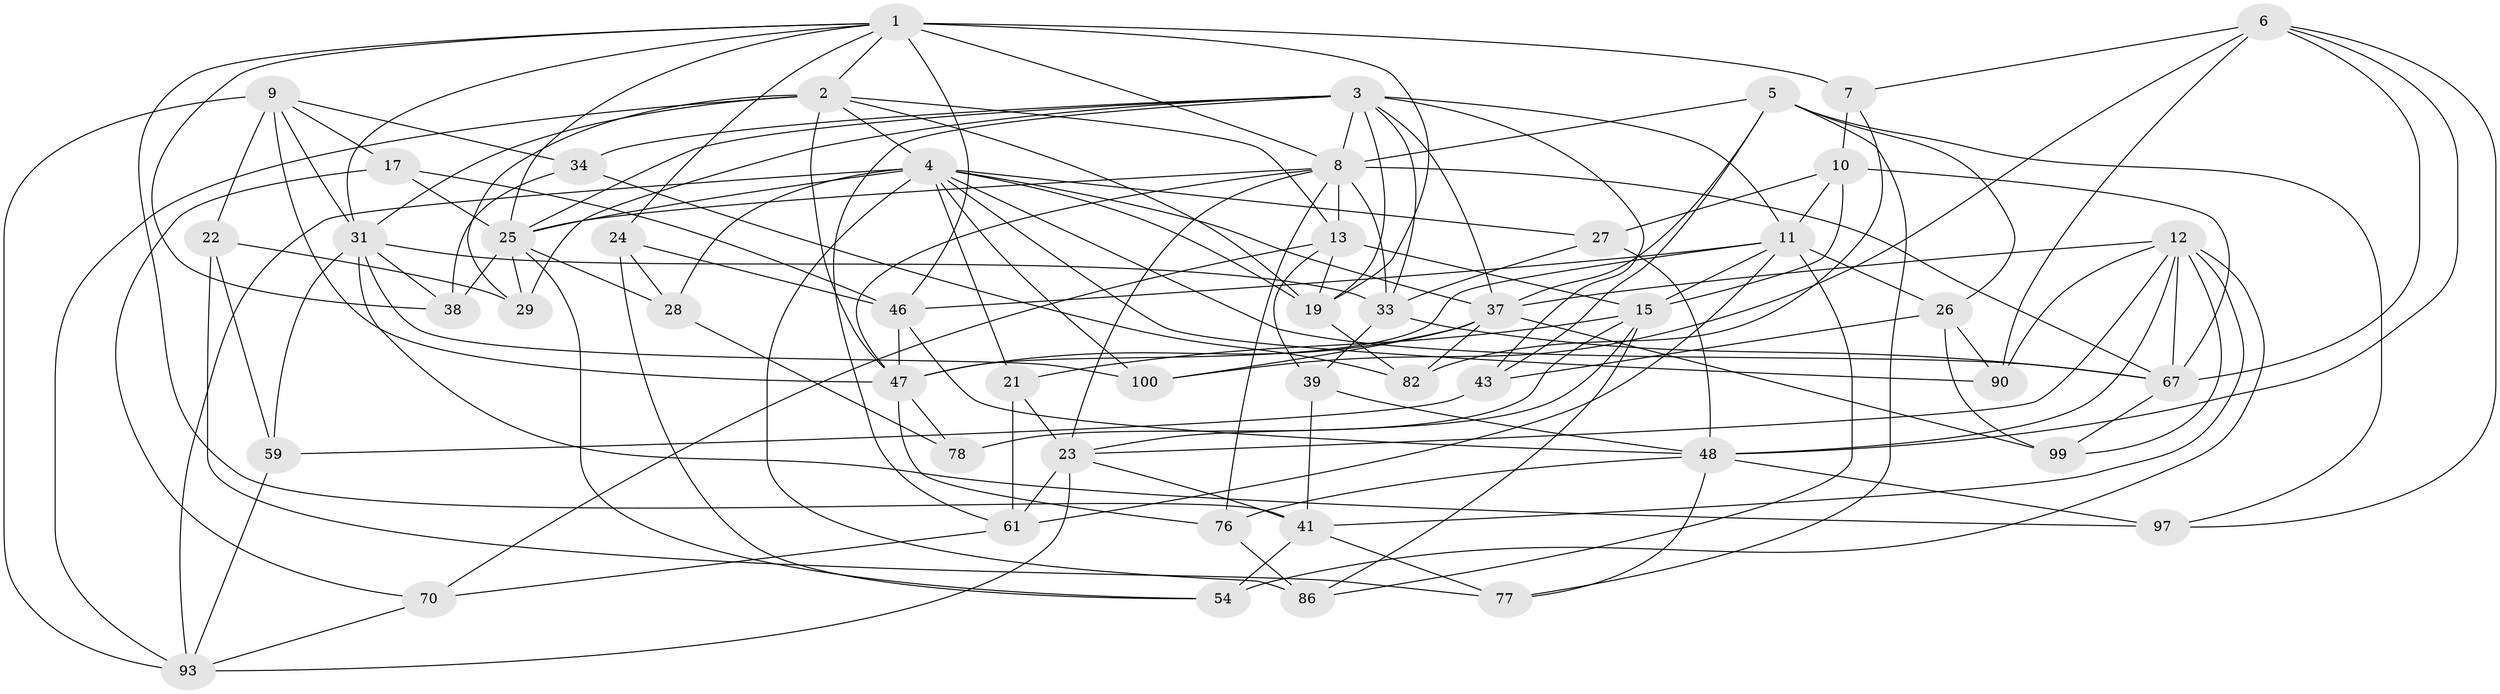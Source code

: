 // original degree distribution, {4: 1.0}
// Generated by graph-tools (version 1.1) at 2025/16/03/09/25 04:16:16]
// undirected, 51 vertices, 146 edges
graph export_dot {
graph [start="1"]
  node [color=gray90,style=filled];
  1 [super="+64+14"];
  2 [super="+18+88"];
  3 [super="+20+49"];
  4 [super="+52+101+30"];
  5 [super="+102"];
  6 [super="+32"];
  7;
  8 [super="+55+72"];
  9 [super="+91"];
  10 [super="+65"];
  11 [super="+53+36"];
  12 [super="+66"];
  13 [super="+16"];
  15 [super="+51"];
  17;
  19 [super="+42"];
  21;
  22;
  23 [super="+58+68"];
  24;
  25 [super="+85+84"];
  26 [super="+57"];
  27;
  28;
  29;
  31 [super="+40+103"];
  33 [super="+35"];
  34;
  37 [super="+50"];
  38;
  39;
  41 [super="+45"];
  43 [super="+56"];
  46 [super="+74"];
  47 [super="+75"];
  48 [super="+81"];
  54;
  59;
  61 [super="+87"];
  67 [super="+71+79"];
  70;
  76;
  77;
  78;
  82;
  86;
  90;
  93 [super="+98"];
  97;
  99;
  100;
  1 -- 7;
  1 -- 38;
  1 -- 19;
  1 -- 41;
  1 -- 46;
  1 -- 31;
  1 -- 8 [weight=3];
  1 -- 2;
  1 -- 24;
  1 -- 25;
  2 -- 4;
  2 -- 19;
  2 -- 31;
  2 -- 93;
  2 -- 29;
  2 -- 13;
  2 -- 47;
  3 -- 61;
  3 -- 8;
  3 -- 33;
  3 -- 43 [weight=2];
  3 -- 29;
  3 -- 34;
  3 -- 37;
  3 -- 19;
  3 -- 11;
  3 -- 25 [weight=2];
  4 -- 28;
  4 -- 86;
  4 -- 100;
  4 -- 90;
  4 -- 67;
  4 -- 19;
  4 -- 21;
  4 -- 25;
  4 -- 27;
  4 -- 93;
  4 -- 37;
  5 -- 97;
  5 -- 77;
  5 -- 26;
  5 -- 37;
  5 -- 43;
  5 -- 8;
  6 -- 7;
  6 -- 97;
  6 -- 90;
  6 -- 100;
  6 -- 67;
  6 -- 48;
  7 -- 10;
  7 -- 82;
  8 -- 33;
  8 -- 23;
  8 -- 25;
  8 -- 76;
  8 -- 13;
  8 -- 67;
  8 -- 47;
  9 -- 22;
  9 -- 17;
  9 -- 34;
  9 -- 93;
  9 -- 31;
  9 -- 47;
  10 -- 67 [weight=2];
  10 -- 15;
  10 -- 27;
  10 -- 11;
  11 -- 61;
  11 -- 46;
  11 -- 47;
  11 -- 15;
  11 -- 26;
  11 -- 86;
  12 -- 90;
  12 -- 99;
  12 -- 67;
  12 -- 48;
  12 -- 54;
  12 -- 23;
  12 -- 41;
  12 -- 37;
  13 -- 70;
  13 -- 39;
  13 -- 15;
  13 -- 19;
  15 -- 86;
  15 -- 23;
  15 -- 21;
  15 -- 78 [weight=2];
  17 -- 25;
  17 -- 46;
  17 -- 70;
  19 -- 82;
  21 -- 23;
  21 -- 61;
  22 -- 29;
  22 -- 77;
  22 -- 59;
  23 -- 93;
  23 -- 41;
  23 -- 61 [weight=2];
  24 -- 54;
  24 -- 28;
  24 -- 46;
  25 -- 29;
  25 -- 54;
  25 -- 38;
  25 -- 28;
  26 -- 90;
  26 -- 43 [weight=2];
  26 -- 99;
  27 -- 33;
  27 -- 48;
  28 -- 78;
  31 -- 97;
  31 -- 33;
  31 -- 38;
  31 -- 59;
  31 -- 100;
  33 -- 39;
  33 -- 67;
  34 -- 82;
  34 -- 38;
  37 -- 100;
  37 -- 82;
  37 -- 99;
  37 -- 47;
  39 -- 41;
  39 -- 48;
  41 -- 77;
  41 -- 54;
  43 -- 59;
  46 -- 48;
  46 -- 47;
  47 -- 76;
  47 -- 78;
  48 -- 97;
  48 -- 76;
  48 -- 77;
  59 -- 93;
  61 -- 70;
  67 -- 99;
  70 -- 93;
  76 -- 86;
}

